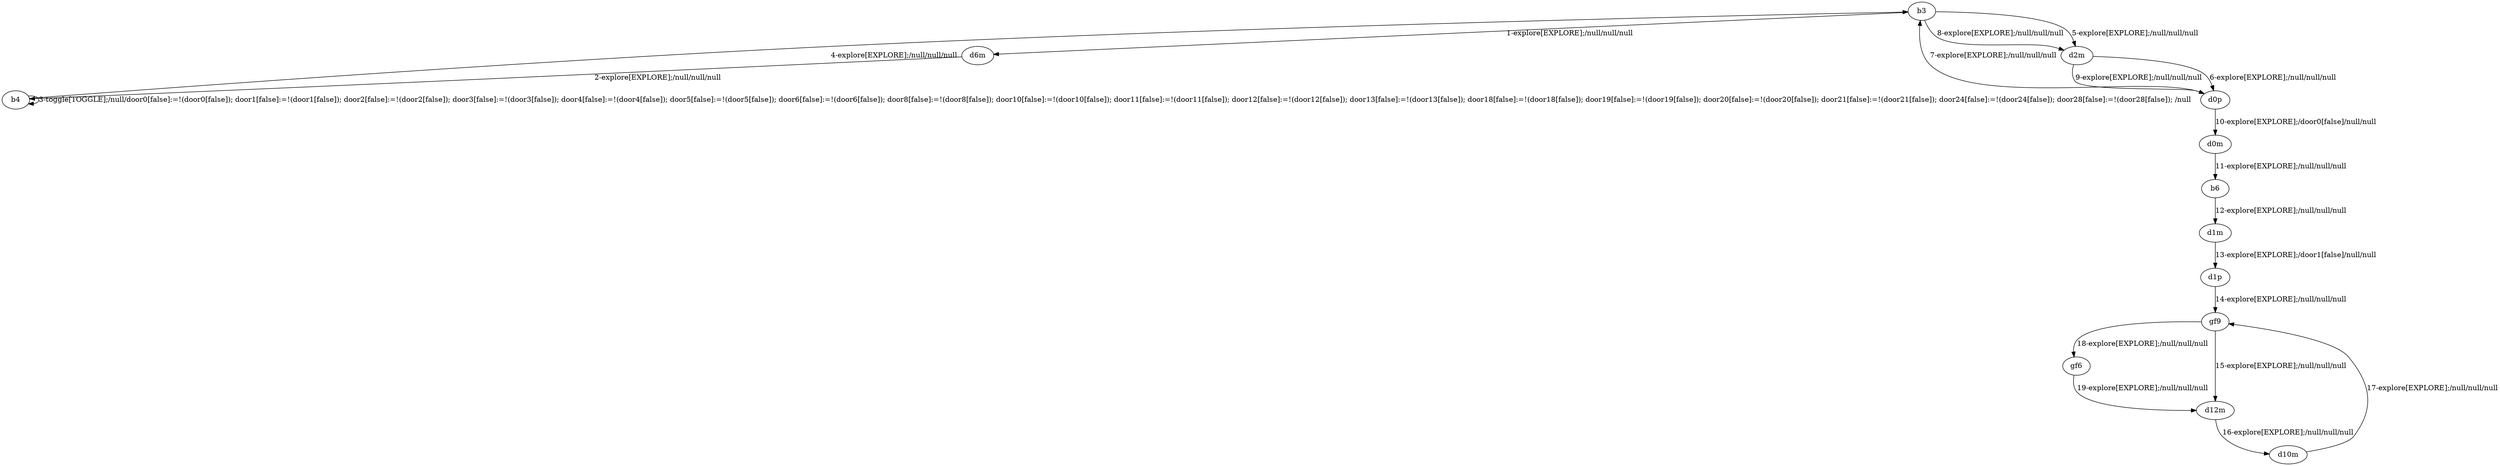 # Total number of goals covered by this test: 1
# gf6 --> d12m

digraph g {
"b3" -> "d6m" [label = "1-explore[EXPLORE];/null/null/null"];
"d6m" -> "b4" [label = "2-explore[EXPLORE];/null/null/null"];
"b4" -> "b4" [label = "3-toggle[TOGGLE];/null/door0[false]:=!(door0[false]); door1[false]:=!(door1[false]); door2[false]:=!(door2[false]); door3[false]:=!(door3[false]); door4[false]:=!(door4[false]); door5[false]:=!(door5[false]); door6[false]:=!(door6[false]); door8[false]:=!(door8[false]); door10[false]:=!(door10[false]); door11[false]:=!(door11[false]); door12[false]:=!(door12[false]); door13[false]:=!(door13[false]); door18[false]:=!(door18[false]); door19[false]:=!(door19[false]); door20[false]:=!(door20[false]); door21[false]:=!(door21[false]); door24[false]:=!(door24[false]); door28[false]:=!(door28[false]); /null"];
"b4" -> "b3" [label = "4-explore[EXPLORE];/null/null/null"];
"b3" -> "d2m" [label = "5-explore[EXPLORE];/null/null/null"];
"d2m" -> "d0p" [label = "6-explore[EXPLORE];/null/null/null"];
"d0p" -> "b3" [label = "7-explore[EXPLORE];/null/null/null"];
"b3" -> "d2m" [label = "8-explore[EXPLORE];/null/null/null"];
"d2m" -> "d0p" [label = "9-explore[EXPLORE];/null/null/null"];
"d0p" -> "d0m" [label = "10-explore[EXPLORE];/door0[false]/null/null"];
"d0m" -> "b6" [label = "11-explore[EXPLORE];/null/null/null"];
"b6" -> "d1m" [label = "12-explore[EXPLORE];/null/null/null"];
"d1m" -> "d1p" [label = "13-explore[EXPLORE];/door1[false]/null/null"];
"d1p" -> "gf9" [label = "14-explore[EXPLORE];/null/null/null"];
"gf9" -> "d12m" [label = "15-explore[EXPLORE];/null/null/null"];
"d12m" -> "d10m" [label = "16-explore[EXPLORE];/null/null/null"];
"d10m" -> "gf9" [label = "17-explore[EXPLORE];/null/null/null"];
"gf9" -> "gf6" [label = "18-explore[EXPLORE];/null/null/null"];
"gf6" -> "d12m" [label = "19-explore[EXPLORE];/null/null/null"];
}